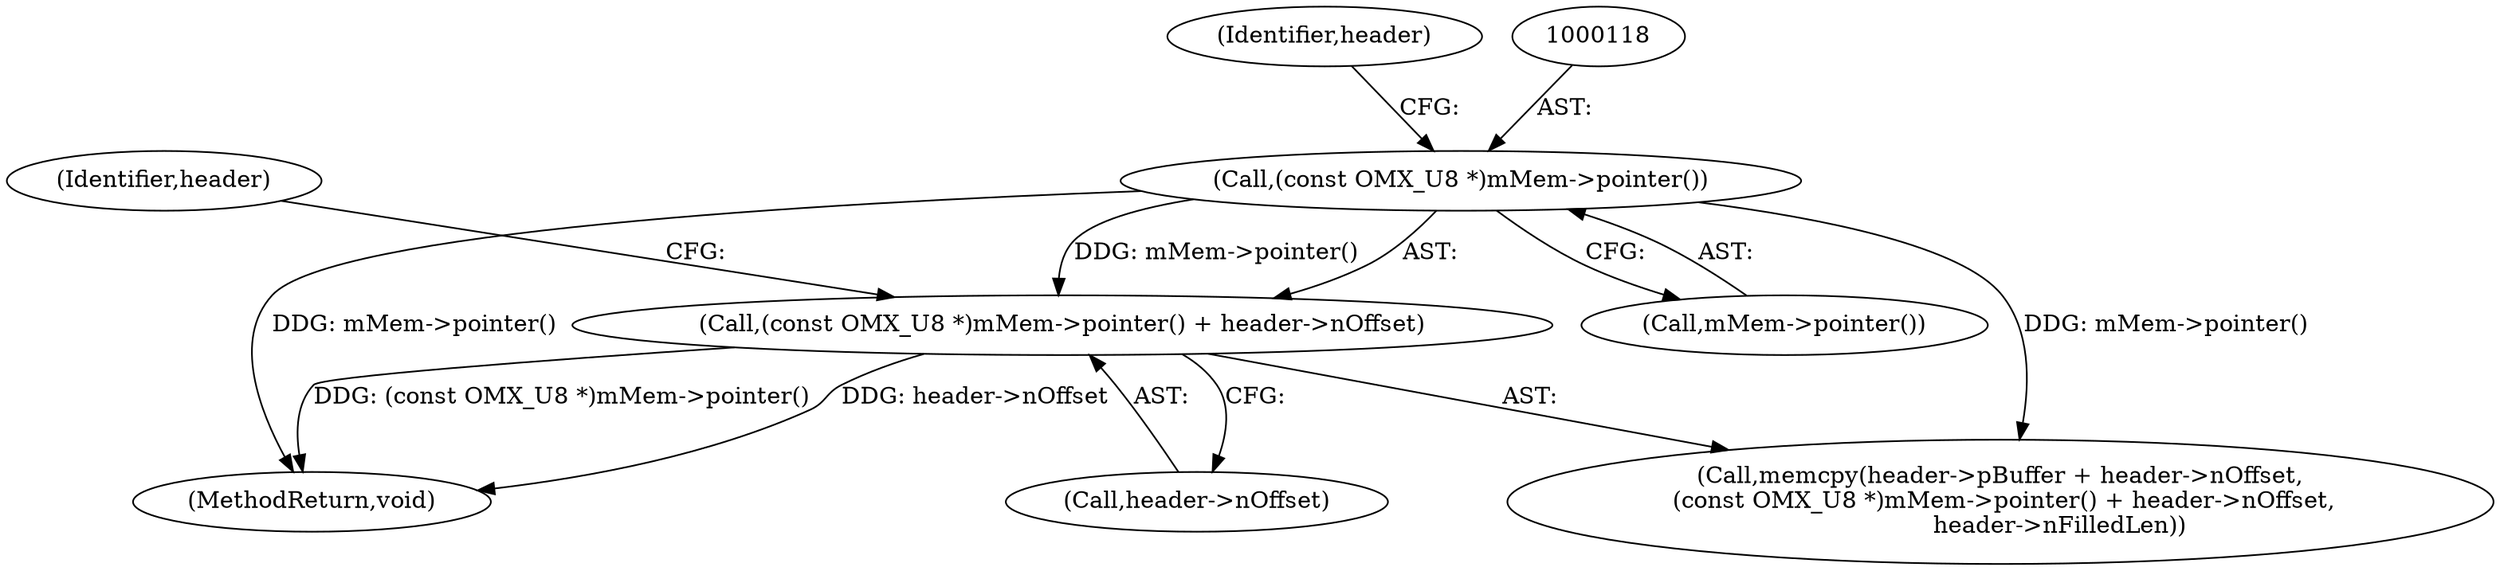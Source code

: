 digraph "0_Android_0f177948ae2640bfe4d70f8e4248e106406b3b0a_3@pointer" {
"1000116" [label="(Call,(const OMX_U8 *)mMem->pointer() + header->nOffset)"];
"1000117" [label="(Call,(const OMX_U8 *)mMem->pointer())"];
"1000119" [label="(Call,mMem->pointer())"];
"1000108" [label="(Call,memcpy(header->pBuffer + header->nOffset,\n (const OMX_U8 *)mMem->pointer() + header->nOffset,\n                header->nFilledLen))"];
"1000117" [label="(Call,(const OMX_U8 *)mMem->pointer())"];
"1000126" [label="(MethodReturn,void)"];
"1000116" [label="(Call,(const OMX_U8 *)mMem->pointer() + header->nOffset)"];
"1000120" [label="(Call,header->nOffset)"];
"1000124" [label="(Identifier,header)"];
"1000121" [label="(Identifier,header)"];
"1000116" -> "1000108"  [label="AST: "];
"1000116" -> "1000120"  [label="CFG: "];
"1000117" -> "1000116"  [label="AST: "];
"1000120" -> "1000116"  [label="AST: "];
"1000124" -> "1000116"  [label="CFG: "];
"1000116" -> "1000126"  [label="DDG: (const OMX_U8 *)mMem->pointer()"];
"1000116" -> "1000126"  [label="DDG: header->nOffset"];
"1000117" -> "1000116"  [label="DDG: mMem->pointer()"];
"1000117" -> "1000119"  [label="CFG: "];
"1000118" -> "1000117"  [label="AST: "];
"1000119" -> "1000117"  [label="AST: "];
"1000121" -> "1000117"  [label="CFG: "];
"1000117" -> "1000126"  [label="DDG: mMem->pointer()"];
"1000117" -> "1000108"  [label="DDG: mMem->pointer()"];
}
